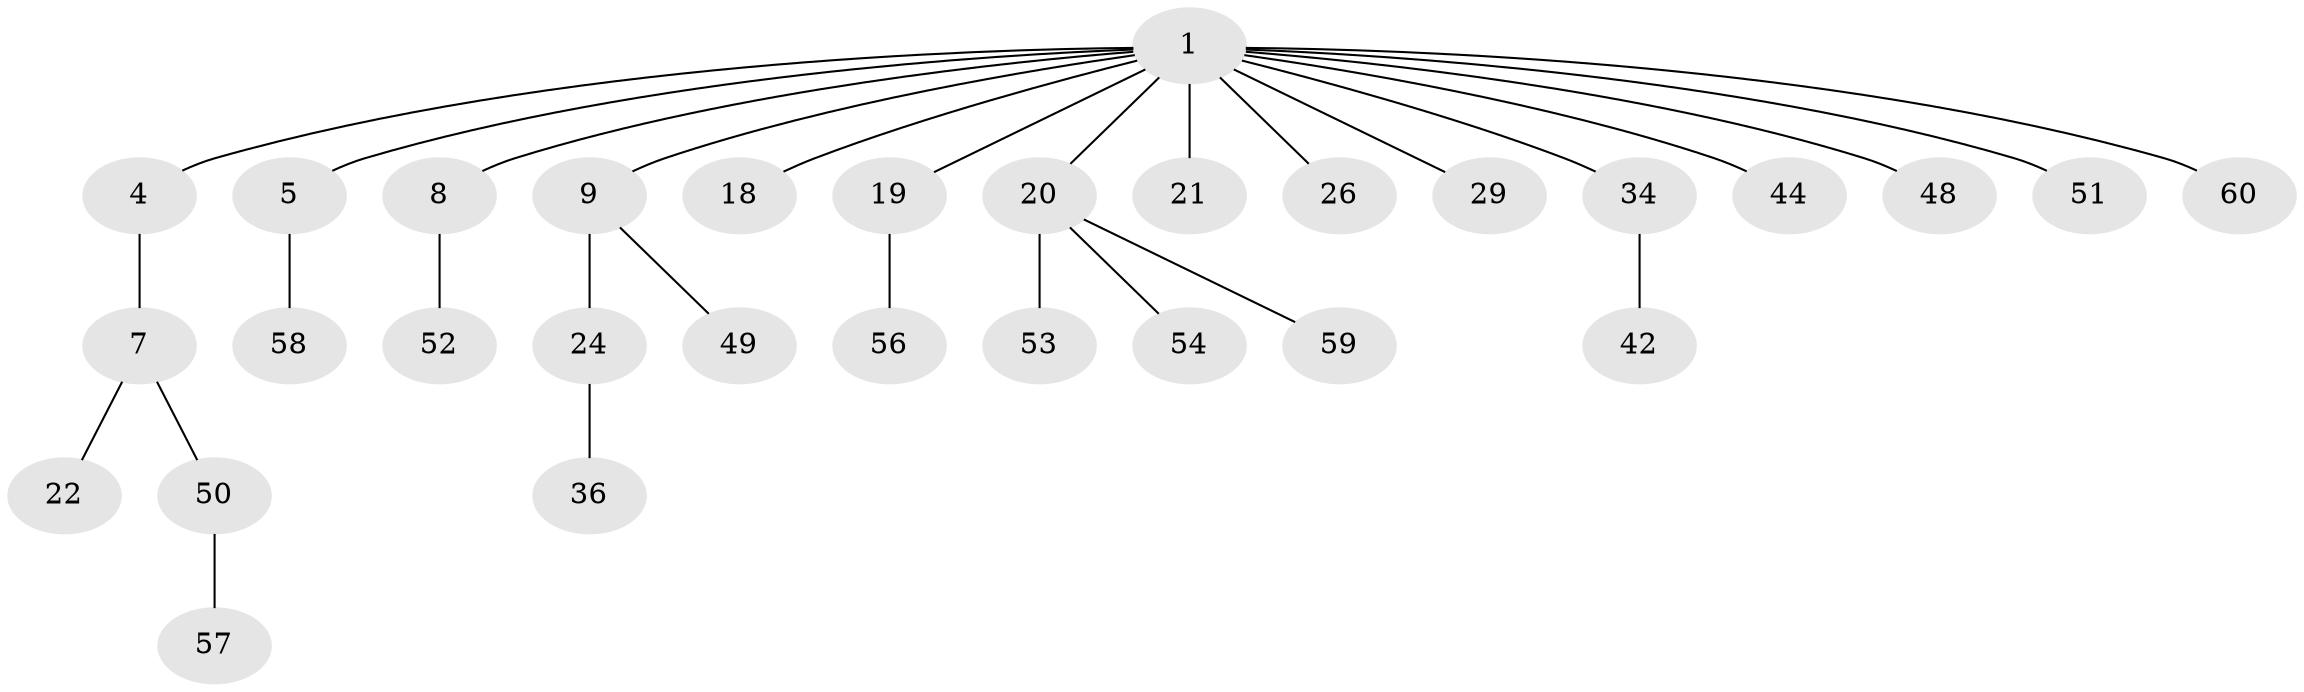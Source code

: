 // original degree distribution, {2: 0.29508196721311475, 5: 0.01639344262295082, 7: 0.01639344262295082, 3: 0.18032786885245902, 4: 0.04918032786885246, 1: 0.4426229508196721}
// Generated by graph-tools (version 1.1) at 2025/15/03/09/25 04:15:29]
// undirected, 30 vertices, 29 edges
graph export_dot {
graph [start="1"]
  node [color=gray90,style=filled];
  1 [super="+2+3"];
  4 [super="+30+6"];
  5 [super="+38"];
  7 [super="+11+15"];
  8 [super="+39"];
  9 [super="+14"];
  18;
  19 [super="+46"];
  20 [super="+28+45+35"];
  21;
  22 [super="+31+25"];
  24 [super="+40+27+32"];
  26;
  29;
  34 [super="+41"];
  36 [super="+47"];
  42;
  44 [super="+55"];
  48;
  49;
  50;
  51;
  52;
  53;
  54 [super="+61"];
  56;
  57;
  58;
  59;
  60;
  1 -- 21;
  1 -- 8;
  1 -- 9;
  1 -- 60;
  1 -- 34;
  1 -- 4;
  1 -- 5;
  1 -- 44;
  1 -- 48;
  1 -- 18;
  1 -- 51;
  1 -- 20;
  1 -- 19;
  1 -- 26;
  1 -- 29;
  4 -- 7;
  5 -- 58;
  7 -- 50;
  7 -- 22;
  8 -- 52;
  9 -- 24;
  9 -- 49;
  19 -- 56;
  20 -- 59;
  20 -- 54;
  20 -- 53;
  24 -- 36;
  34 -- 42;
  50 -- 57;
}
